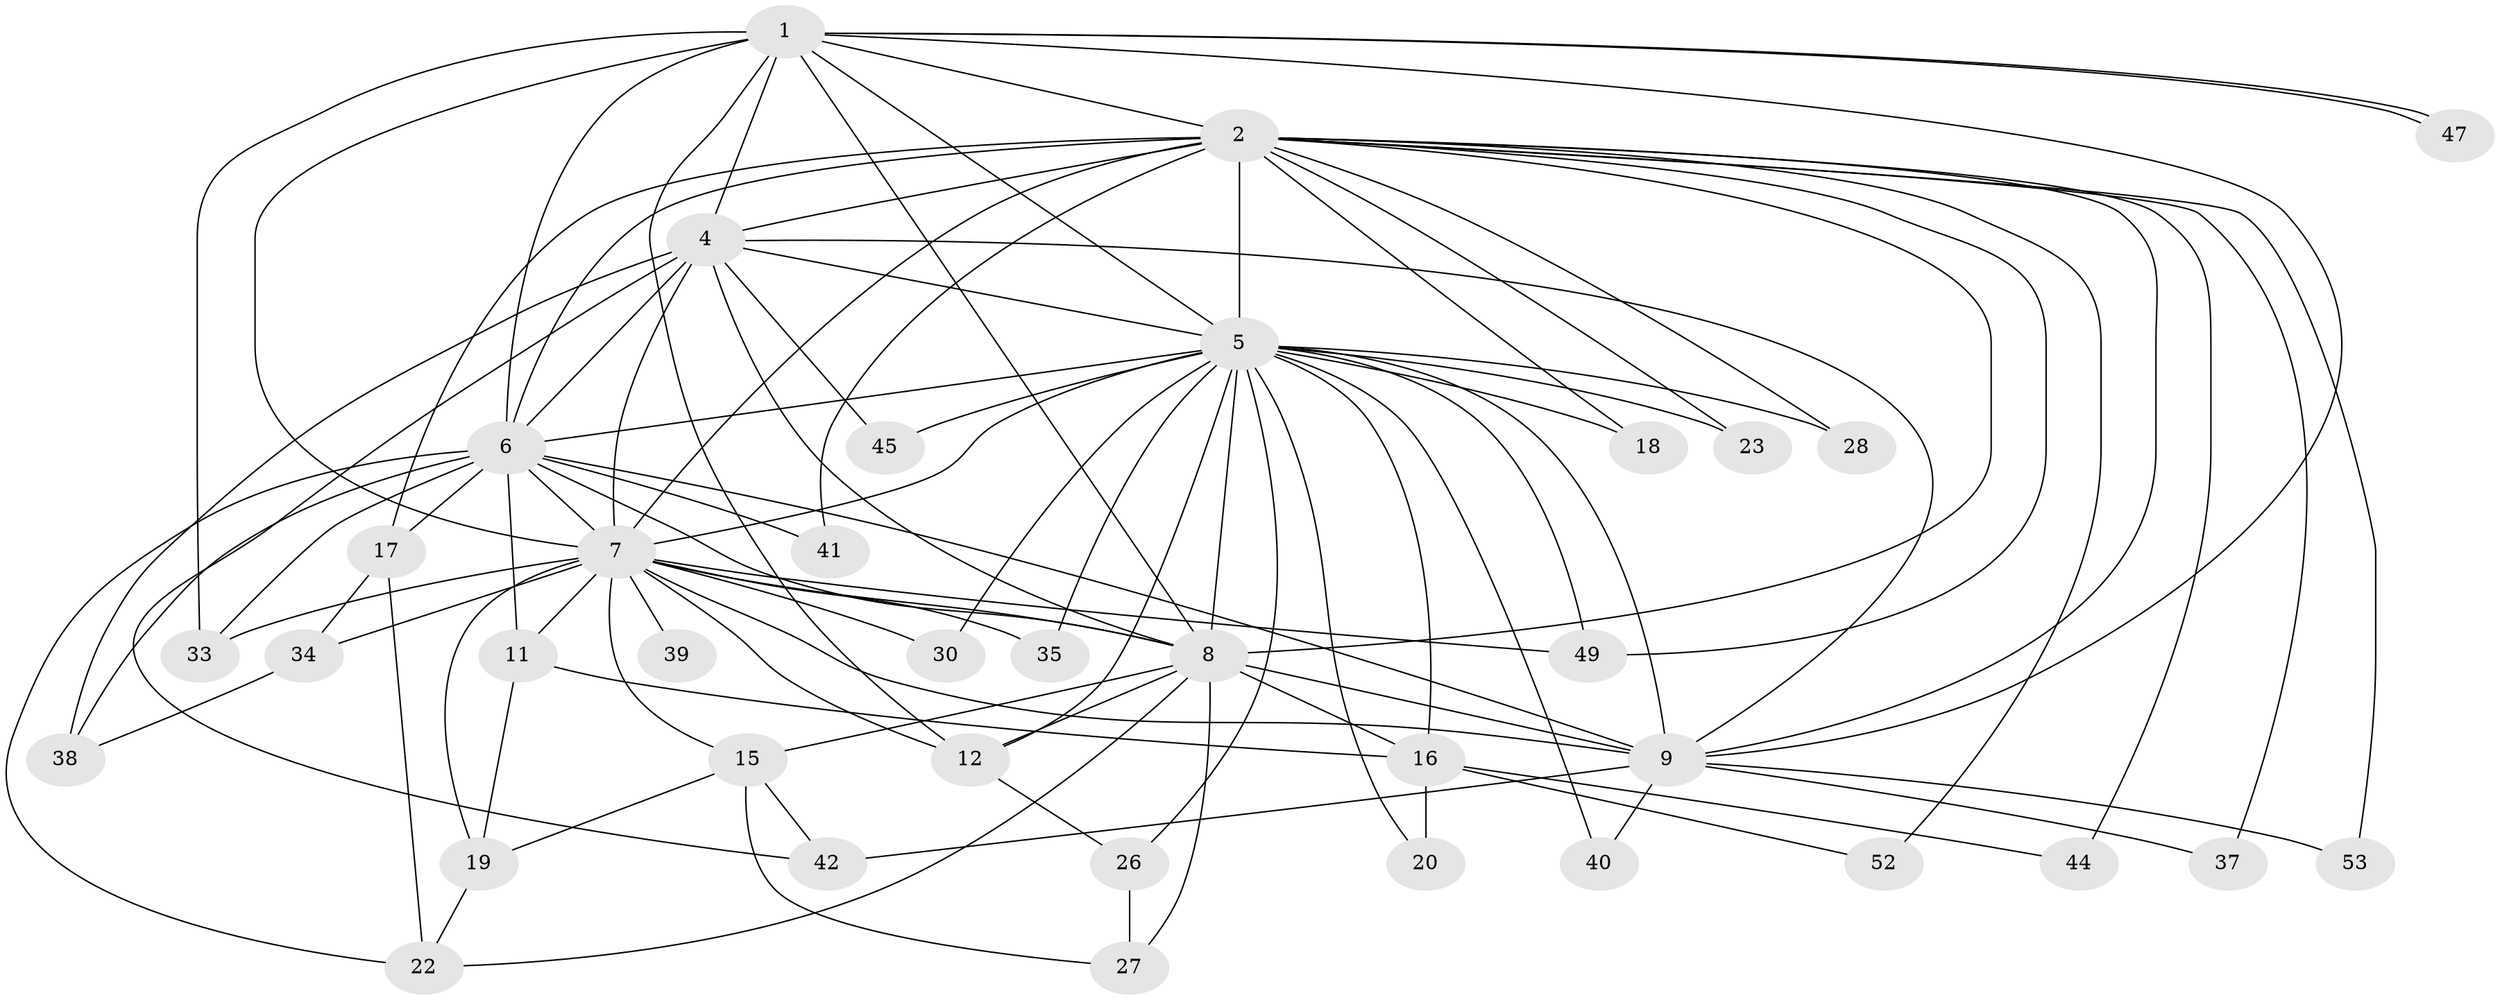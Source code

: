 // Generated by graph-tools (version 1.1) at 2025/23/03/03/25 07:23:46]
// undirected, 37 vertices, 96 edges
graph export_dot {
graph [start="1"]
  node [color=gray90,style=filled];
  1 [super="+25"];
  2 [super="+3"];
  4 [super="+46"];
  5 [super="+13"];
  6 [super="+14"];
  7 [super="+10"];
  8 [super="+36"];
  9 [super="+24"];
  11;
  12 [super="+21"];
  15 [super="+56"];
  16 [super="+29"];
  17 [super="+48"];
  18;
  19 [super="+32"];
  20 [super="+43"];
  22 [super="+31"];
  23;
  26 [super="+50"];
  27;
  28;
  30;
  33 [super="+51"];
  34;
  35;
  37;
  38 [super="+54"];
  39;
  40;
  41;
  42;
  44;
  45;
  47;
  49 [super="+55"];
  52;
  53;
  1 -- 2 [weight=2];
  1 -- 4;
  1 -- 5;
  1 -- 6;
  1 -- 7 [weight=2];
  1 -- 8;
  1 -- 9;
  1 -- 47;
  1 -- 47;
  1 -- 12;
  1 -- 33;
  2 -- 4 [weight=2];
  2 -- 5 [weight=2];
  2 -- 6 [weight=2];
  2 -- 7 [weight=4];
  2 -- 8 [weight=2];
  2 -- 9 [weight=3];
  2 -- 18;
  2 -- 28;
  2 -- 41;
  2 -- 17;
  2 -- 23;
  2 -- 37;
  2 -- 44;
  2 -- 49;
  2 -- 52;
  2 -- 53;
  4 -- 5 [weight=2];
  4 -- 6;
  4 -- 7 [weight=2];
  4 -- 8;
  4 -- 9;
  4 -- 45;
  4 -- 42;
  4 -- 38;
  5 -- 6;
  5 -- 7 [weight=2];
  5 -- 8;
  5 -- 9;
  5 -- 12;
  5 -- 16;
  5 -- 18;
  5 -- 20;
  5 -- 23;
  5 -- 26;
  5 -- 28;
  5 -- 30;
  5 -- 35;
  5 -- 40;
  5 -- 45;
  5 -- 49;
  6 -- 7 [weight=2];
  6 -- 8 [weight=2];
  6 -- 9;
  6 -- 11;
  6 -- 22;
  6 -- 33;
  6 -- 38;
  6 -- 41;
  6 -- 17;
  7 -- 8 [weight=2];
  7 -- 9 [weight=2];
  7 -- 11;
  7 -- 19;
  7 -- 30;
  7 -- 33;
  7 -- 34;
  7 -- 35;
  7 -- 39;
  7 -- 12;
  7 -- 15;
  7 -- 49;
  8 -- 9 [weight=2];
  8 -- 15;
  8 -- 27;
  8 -- 12;
  8 -- 16;
  8 -- 22;
  9 -- 37;
  9 -- 40;
  9 -- 53;
  9 -- 42;
  11 -- 16;
  11 -- 19;
  12 -- 26;
  15 -- 27;
  15 -- 42;
  15 -- 19;
  16 -- 20 [weight=2];
  16 -- 44;
  16 -- 52;
  17 -- 22;
  17 -- 34;
  19 -- 22;
  26 -- 27;
  34 -- 38;
}
